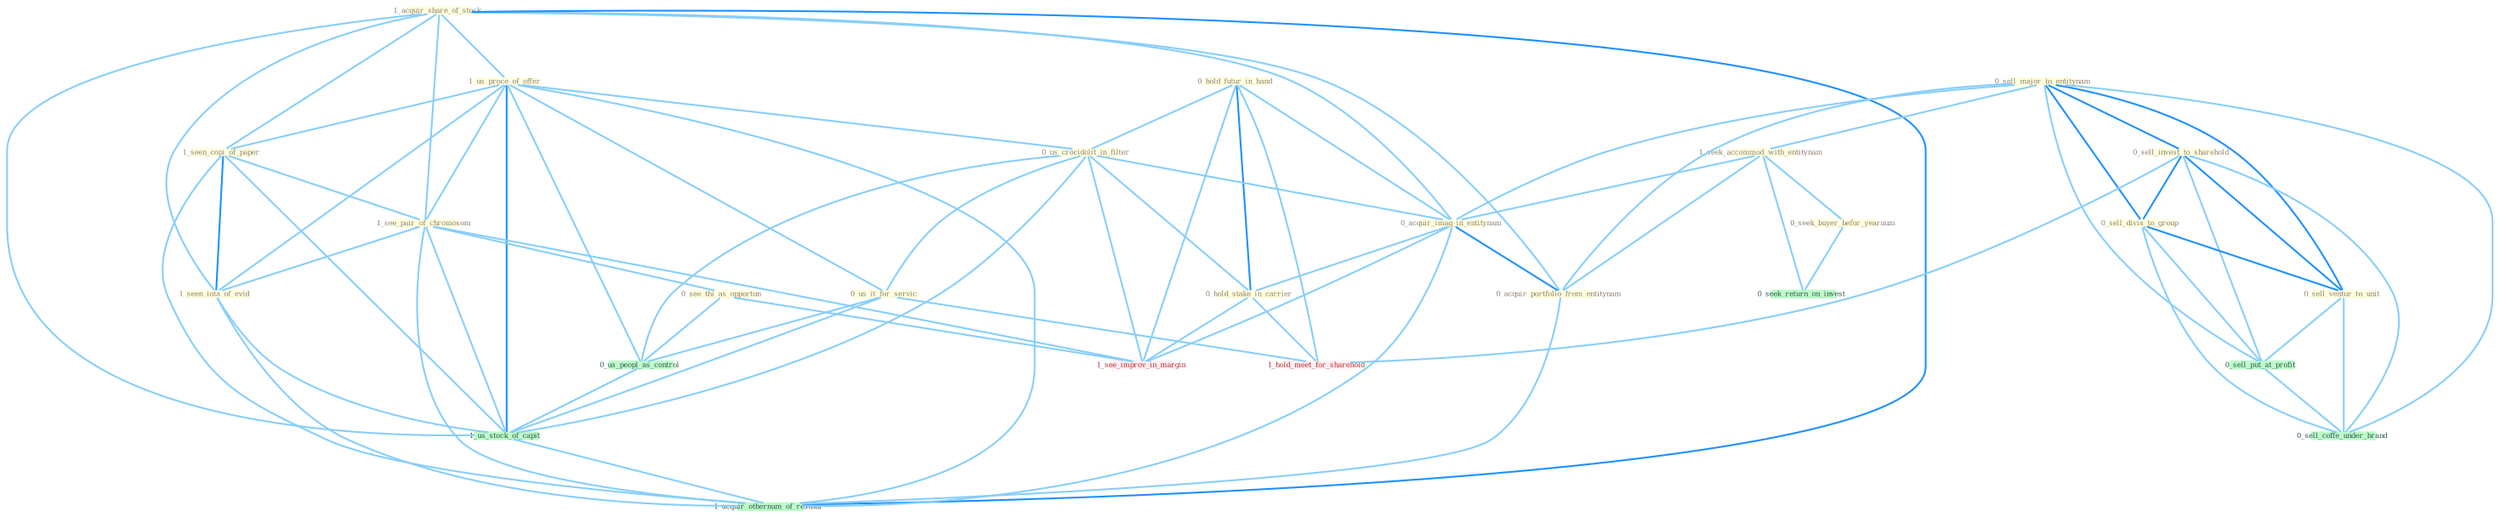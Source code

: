 Graph G{ 
    node
    [shape=polygon,style=filled,width=.5,height=.06,color="#BDFCC9",fixedsize=true,fontsize=4,
    fontcolor="#2f4f4f"];
    {node
    [color="#ffffe0", fontcolor="#8b7d6b"] "1_acquir_share_of_stock " "0_sell_major_to_entitynam " "0_hold_futur_in_hand " "0_sell_invest_to_sharehold " "1_us_proce_of_offer " "1_seek_accommod_with_entitynam " "1_seen_copi_of_paper " "0_us_crocidolit_in_filter " "1_see_pair_of_chromosom " "0_seek_buyer_befor_yearnum " "0_acquir_imag_in_entitynam " "0_sell_divis_to_group " "0_hold_stake_in_carrier " "1_seen_iota_of_evid " "0_us_it_for_servic " "0_see_thi_as_opportun " "0_sell_ventur_to_unit " "0_acquir_portfolio_from_entitynam "}
{node [color="#fff0f5", fontcolor="#b22222"] "1_see_improv_in_margin " "1_hold_meet_for_sharehold "}
edge [color="#B0E2FF"];

	"1_acquir_share_of_stock " -- "1_us_proce_of_offer " [w="1", color="#87cefa" ];
	"1_acquir_share_of_stock " -- "1_seen_copi_of_paper " [w="1", color="#87cefa" ];
	"1_acquir_share_of_stock " -- "1_see_pair_of_chromosom " [w="1", color="#87cefa" ];
	"1_acquir_share_of_stock " -- "0_acquir_imag_in_entitynam " [w="1", color="#87cefa" ];
	"1_acquir_share_of_stock " -- "1_seen_iota_of_evid " [w="1", color="#87cefa" ];
	"1_acquir_share_of_stock " -- "0_acquir_portfolio_from_entitynam " [w="1", color="#87cefa" ];
	"1_acquir_share_of_stock " -- "1_us_stock_of_capit " [w="1", color="#87cefa" ];
	"1_acquir_share_of_stock " -- "1_acquir_othernum_of_restaur " [w="2", color="#1e90ff" , len=0.8];
	"0_sell_major_to_entitynam " -- "0_sell_invest_to_sharehold " [w="2", color="#1e90ff" , len=0.8];
	"0_sell_major_to_entitynam " -- "1_seek_accommod_with_entitynam " [w="1", color="#87cefa" ];
	"0_sell_major_to_entitynam " -- "0_acquir_imag_in_entitynam " [w="1", color="#87cefa" ];
	"0_sell_major_to_entitynam " -- "0_sell_divis_to_group " [w="2", color="#1e90ff" , len=0.8];
	"0_sell_major_to_entitynam " -- "0_sell_ventur_to_unit " [w="2", color="#1e90ff" , len=0.8];
	"0_sell_major_to_entitynam " -- "0_acquir_portfolio_from_entitynam " [w="1", color="#87cefa" ];
	"0_sell_major_to_entitynam " -- "0_sell_put_at_profit " [w="1", color="#87cefa" ];
	"0_sell_major_to_entitynam " -- "0_sell_coffe_under_brand " [w="1", color="#87cefa" ];
	"0_hold_futur_in_hand " -- "0_us_crocidolit_in_filter " [w="1", color="#87cefa" ];
	"0_hold_futur_in_hand " -- "0_acquir_imag_in_entitynam " [w="1", color="#87cefa" ];
	"0_hold_futur_in_hand " -- "0_hold_stake_in_carrier " [w="2", color="#1e90ff" , len=0.8];
	"0_hold_futur_in_hand " -- "1_see_improv_in_margin " [w="1", color="#87cefa" ];
	"0_hold_futur_in_hand " -- "1_hold_meet_for_sharehold " [w="1", color="#87cefa" ];
	"0_sell_invest_to_sharehold " -- "0_sell_divis_to_group " [w="2", color="#1e90ff" , len=0.8];
	"0_sell_invest_to_sharehold " -- "0_sell_ventur_to_unit " [w="2", color="#1e90ff" , len=0.8];
	"0_sell_invest_to_sharehold " -- "0_sell_put_at_profit " [w="1", color="#87cefa" ];
	"0_sell_invest_to_sharehold " -- "0_sell_coffe_under_brand " [w="1", color="#87cefa" ];
	"0_sell_invest_to_sharehold " -- "1_hold_meet_for_sharehold " [w="1", color="#87cefa" ];
	"1_us_proce_of_offer " -- "1_seen_copi_of_paper " [w="1", color="#87cefa" ];
	"1_us_proce_of_offer " -- "0_us_crocidolit_in_filter " [w="1", color="#87cefa" ];
	"1_us_proce_of_offer " -- "1_see_pair_of_chromosom " [w="1", color="#87cefa" ];
	"1_us_proce_of_offer " -- "1_seen_iota_of_evid " [w="1", color="#87cefa" ];
	"1_us_proce_of_offer " -- "0_us_it_for_servic " [w="1", color="#87cefa" ];
	"1_us_proce_of_offer " -- "0_us_peopl_as_control " [w="1", color="#87cefa" ];
	"1_us_proce_of_offer " -- "1_us_stock_of_capit " [w="2", color="#1e90ff" , len=0.8];
	"1_us_proce_of_offer " -- "1_acquir_othernum_of_restaur " [w="1", color="#87cefa" ];
	"1_seek_accommod_with_entitynam " -- "0_seek_buyer_befor_yearnum " [w="1", color="#87cefa" ];
	"1_seek_accommod_with_entitynam " -- "0_acquir_imag_in_entitynam " [w="1", color="#87cefa" ];
	"1_seek_accommod_with_entitynam " -- "0_acquir_portfolio_from_entitynam " [w="1", color="#87cefa" ];
	"1_seek_accommod_with_entitynam " -- "0_seek_return_on_invest " [w="1", color="#87cefa" ];
	"1_seen_copi_of_paper " -- "1_see_pair_of_chromosom " [w="1", color="#87cefa" ];
	"1_seen_copi_of_paper " -- "1_seen_iota_of_evid " [w="2", color="#1e90ff" , len=0.8];
	"1_seen_copi_of_paper " -- "1_us_stock_of_capit " [w="1", color="#87cefa" ];
	"1_seen_copi_of_paper " -- "1_acquir_othernum_of_restaur " [w="1", color="#87cefa" ];
	"0_us_crocidolit_in_filter " -- "0_acquir_imag_in_entitynam " [w="1", color="#87cefa" ];
	"0_us_crocidolit_in_filter " -- "0_hold_stake_in_carrier " [w="1", color="#87cefa" ];
	"0_us_crocidolit_in_filter " -- "0_us_it_for_servic " [w="1", color="#87cefa" ];
	"0_us_crocidolit_in_filter " -- "0_us_peopl_as_control " [w="1", color="#87cefa" ];
	"0_us_crocidolit_in_filter " -- "1_us_stock_of_capit " [w="1", color="#87cefa" ];
	"0_us_crocidolit_in_filter " -- "1_see_improv_in_margin " [w="1", color="#87cefa" ];
	"1_see_pair_of_chromosom " -- "1_seen_iota_of_evid " [w="1", color="#87cefa" ];
	"1_see_pair_of_chromosom " -- "0_see_thi_as_opportun " [w="1", color="#87cefa" ];
	"1_see_pair_of_chromosom " -- "1_us_stock_of_capit " [w="1", color="#87cefa" ];
	"1_see_pair_of_chromosom " -- "1_see_improv_in_margin " [w="1", color="#87cefa" ];
	"1_see_pair_of_chromosom " -- "1_acquir_othernum_of_restaur " [w="1", color="#87cefa" ];
	"0_seek_buyer_befor_yearnum " -- "0_seek_return_on_invest " [w="1", color="#87cefa" ];
	"0_acquir_imag_in_entitynam " -- "0_hold_stake_in_carrier " [w="1", color="#87cefa" ];
	"0_acquir_imag_in_entitynam " -- "0_acquir_portfolio_from_entitynam " [w="2", color="#1e90ff" , len=0.8];
	"0_acquir_imag_in_entitynam " -- "1_see_improv_in_margin " [w="1", color="#87cefa" ];
	"0_acquir_imag_in_entitynam " -- "1_acquir_othernum_of_restaur " [w="1", color="#87cefa" ];
	"0_sell_divis_to_group " -- "0_sell_ventur_to_unit " [w="2", color="#1e90ff" , len=0.8];
	"0_sell_divis_to_group " -- "0_sell_put_at_profit " [w="1", color="#87cefa" ];
	"0_sell_divis_to_group " -- "0_sell_coffe_under_brand " [w="1", color="#87cefa" ];
	"0_hold_stake_in_carrier " -- "1_see_improv_in_margin " [w="1", color="#87cefa" ];
	"0_hold_stake_in_carrier " -- "1_hold_meet_for_sharehold " [w="1", color="#87cefa" ];
	"1_seen_iota_of_evid " -- "1_us_stock_of_capit " [w="1", color="#87cefa" ];
	"1_seen_iota_of_evid " -- "1_acquir_othernum_of_restaur " [w="1", color="#87cefa" ];
	"0_us_it_for_servic " -- "0_us_peopl_as_control " [w="1", color="#87cefa" ];
	"0_us_it_for_servic " -- "1_us_stock_of_capit " [w="1", color="#87cefa" ];
	"0_us_it_for_servic " -- "1_hold_meet_for_sharehold " [w="1", color="#87cefa" ];
	"0_see_thi_as_opportun " -- "0_us_peopl_as_control " [w="1", color="#87cefa" ];
	"0_see_thi_as_opportun " -- "1_see_improv_in_margin " [w="1", color="#87cefa" ];
	"0_sell_ventur_to_unit " -- "0_sell_put_at_profit " [w="1", color="#87cefa" ];
	"0_sell_ventur_to_unit " -- "0_sell_coffe_under_brand " [w="1", color="#87cefa" ];
	"0_acquir_portfolio_from_entitynam " -- "1_acquir_othernum_of_restaur " [w="1", color="#87cefa" ];
	"0_us_peopl_as_control " -- "1_us_stock_of_capit " [w="1", color="#87cefa" ];
	"0_sell_put_at_profit " -- "0_sell_coffe_under_brand " [w="1", color="#87cefa" ];
	"1_us_stock_of_capit " -- "1_acquir_othernum_of_restaur " [w="1", color="#87cefa" ];
}